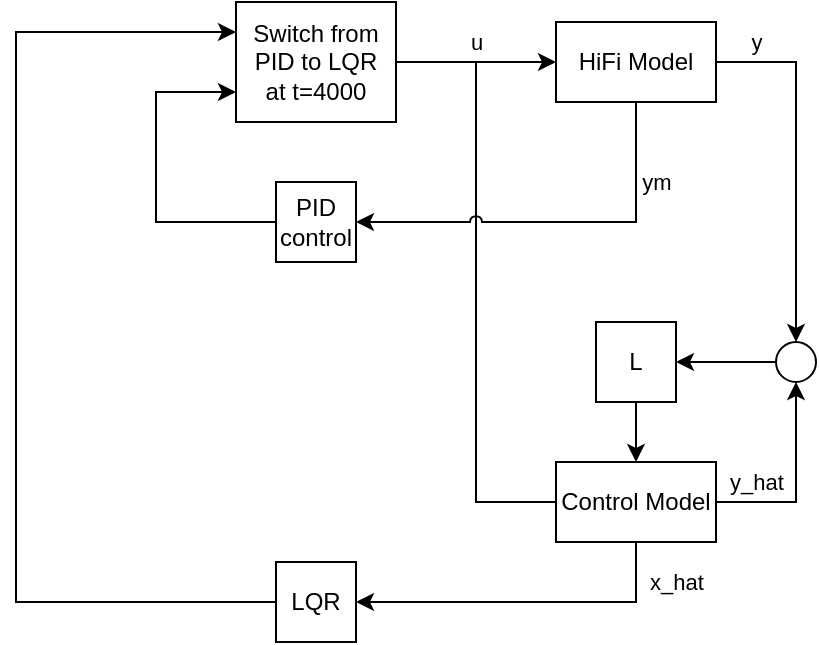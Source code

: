 <mxfile version="18.0.7" type="device"><diagram id="Pp4ILv1sN93XraFqNnVJ" name="Page-1"><mxGraphModel dx="906" dy="474" grid="1" gridSize="10" guides="1" tooltips="1" connect="1" arrows="1" fold="1" page="1" pageScale="1" pageWidth="1169" pageHeight="827" math="1" shadow="0"><root><mxCell id="0"/><mxCell id="1" parent="0"/><mxCell id="Gu3paL96VZpUtg-4qyBK-29" style="edgeStyle=orthogonalEdgeStyle;rounded=0;jumpStyle=arc;orthogonalLoop=1;jettySize=auto;html=1;entryX=0;entryY=0.5;entryDx=0;entryDy=0;startArrow=none;startFill=0;endArrow=none;endFill=0;" edge="1" parent="1" source="Gu3paL96VZpUtg-4qyBK-19" target="Gu3paL96VZpUtg-4qyBK-2"><mxGeometry relative="1" as="geometry"/></mxCell><mxCell id="Gu3paL96VZpUtg-4qyBK-19" value="Switch from PID to LQR&lt;br&gt;at t=4000" style="rounded=0;whiteSpace=wrap;html=1;" vertex="1" parent="1"><mxGeometry x="240" y="40" width="80" height="60" as="geometry"/></mxCell><mxCell id="Gu3paL96VZpUtg-4qyBK-10" style="edgeStyle=orthogonalEdgeStyle;rounded=0;orthogonalLoop=1;jettySize=auto;html=1;entryX=0.5;entryY=0;entryDx=0;entryDy=0;" edge="1" parent="1" source="Gu3paL96VZpUtg-4qyBK-1" target="Gu3paL96VZpUtg-4qyBK-9"><mxGeometry relative="1" as="geometry"/></mxCell><mxCell id="Gu3paL96VZpUtg-4qyBK-31" value="y" style="edgeLabel;html=1;align=center;verticalAlign=middle;resizable=0;points=[];" vertex="1" connectable="0" parent="Gu3paL96VZpUtg-4qyBK-10"><mxGeometry x="-0.632" y="1" relative="1" as="geometry"><mxPoint x="-13" y="-9" as="offset"/></mxGeometry></mxCell><mxCell id="Gu3paL96VZpUtg-4qyBK-17" style="edgeStyle=orthogonalEdgeStyle;rounded=0;orthogonalLoop=1;jettySize=auto;html=1;entryX=1;entryY=0.5;entryDx=0;entryDy=0;exitX=0.5;exitY=1;exitDx=0;exitDy=0;jumpStyle=arc;" edge="1" parent="1" source="Gu3paL96VZpUtg-4qyBK-1" target="Gu3paL96VZpUtg-4qyBK-16"><mxGeometry relative="1" as="geometry"/></mxCell><mxCell id="Gu3paL96VZpUtg-4qyBK-36" value="ym" style="edgeLabel;html=1;align=center;verticalAlign=middle;resizable=0;points=[];" vertex="1" connectable="0" parent="Gu3paL96VZpUtg-4qyBK-17"><mxGeometry x="-0.599" y="-2" relative="1" as="geometry"><mxPoint x="12" as="offset"/></mxGeometry></mxCell><mxCell id="Gu3paL96VZpUtg-4qyBK-1" value="HiFi Model" style="rounded=0;whiteSpace=wrap;html=1;" vertex="1" parent="1"><mxGeometry x="400" y="50" width="80" height="40" as="geometry"/></mxCell><mxCell id="Gu3paL96VZpUtg-4qyBK-6" style="edgeStyle=orthogonalEdgeStyle;rounded=0;orthogonalLoop=1;jettySize=auto;html=1;entryX=1;entryY=0.5;entryDx=0;entryDy=0;exitX=0.5;exitY=1;exitDx=0;exitDy=0;" edge="1" parent="1" source="Gu3paL96VZpUtg-4qyBK-2" target="Gu3paL96VZpUtg-4qyBK-4"><mxGeometry relative="1" as="geometry"/></mxCell><mxCell id="Gu3paL96VZpUtg-4qyBK-35" value="x_hat" style="edgeLabel;html=1;align=center;verticalAlign=middle;resizable=0;points=[];" vertex="1" connectable="0" parent="Gu3paL96VZpUtg-4qyBK-6"><mxGeometry x="-0.732" y="2" relative="1" as="geometry"><mxPoint x="18" y="-3" as="offset"/></mxGeometry></mxCell><mxCell id="Gu3paL96VZpUtg-4qyBK-11" style="edgeStyle=orthogonalEdgeStyle;rounded=0;orthogonalLoop=1;jettySize=auto;html=1;entryX=0.5;entryY=1;entryDx=0;entryDy=0;" edge="1" parent="1" source="Gu3paL96VZpUtg-4qyBK-2" target="Gu3paL96VZpUtg-4qyBK-9"><mxGeometry relative="1" as="geometry"/></mxCell><mxCell id="Gu3paL96VZpUtg-4qyBK-34" value="y_hat" style="edgeLabel;html=1;align=center;verticalAlign=middle;resizable=0;points=[];" vertex="1" connectable="0" parent="Gu3paL96VZpUtg-4qyBK-11"><mxGeometry x="-0.403" relative="1" as="geometry"><mxPoint x="-10" y="-10" as="offset"/></mxGeometry></mxCell><mxCell id="Gu3paL96VZpUtg-4qyBK-2" value="Control Model" style="rounded=0;whiteSpace=wrap;html=1;" vertex="1" parent="1"><mxGeometry x="400" y="270" width="80" height="40" as="geometry"/></mxCell><mxCell id="Gu3paL96VZpUtg-4qyBK-21" style="edgeStyle=orthogonalEdgeStyle;rounded=0;jumpStyle=arc;orthogonalLoop=1;jettySize=auto;html=1;exitX=0;exitY=0.5;exitDx=0;exitDy=0;entryX=0;entryY=0.25;entryDx=0;entryDy=0;" edge="1" parent="1" source="Gu3paL96VZpUtg-4qyBK-4" target="Gu3paL96VZpUtg-4qyBK-19"><mxGeometry relative="1" as="geometry"><Array as="points"><mxPoint x="130" y="340"/><mxPoint x="130" y="55"/></Array></mxGeometry></mxCell><mxCell id="Gu3paL96VZpUtg-4qyBK-4" value="LQR" style="rounded=0;whiteSpace=wrap;html=1;" vertex="1" parent="1"><mxGeometry x="260" y="320" width="40" height="40" as="geometry"/></mxCell><mxCell id="Gu3paL96VZpUtg-4qyBK-13" style="edgeStyle=orthogonalEdgeStyle;rounded=0;orthogonalLoop=1;jettySize=auto;html=1;entryX=0.5;entryY=0;entryDx=0;entryDy=0;" edge="1" parent="1" source="Gu3paL96VZpUtg-4qyBK-8" target="Gu3paL96VZpUtg-4qyBK-2"><mxGeometry relative="1" as="geometry"/></mxCell><mxCell id="Gu3paL96VZpUtg-4qyBK-8" value="L" style="rounded=0;whiteSpace=wrap;html=1;" vertex="1" parent="1"><mxGeometry x="420" y="200" width="40" height="40" as="geometry"/></mxCell><mxCell id="Gu3paL96VZpUtg-4qyBK-12" style="edgeStyle=orthogonalEdgeStyle;rounded=0;orthogonalLoop=1;jettySize=auto;html=1;entryX=1;entryY=0.5;entryDx=0;entryDy=0;" edge="1" parent="1" source="Gu3paL96VZpUtg-4qyBK-9" target="Gu3paL96VZpUtg-4qyBK-8"><mxGeometry relative="1" as="geometry"/></mxCell><mxCell id="Gu3paL96VZpUtg-4qyBK-9" value="" style="ellipse;whiteSpace=wrap;html=1;" vertex="1" parent="1"><mxGeometry x="510" y="210" width="20" height="20" as="geometry"/></mxCell><mxCell id="Gu3paL96VZpUtg-4qyBK-18" style="edgeStyle=orthogonalEdgeStyle;rounded=0;orthogonalLoop=1;jettySize=auto;html=1;entryX=0;entryY=0.75;entryDx=0;entryDy=0;exitX=0;exitY=0.5;exitDx=0;exitDy=0;" edge="1" parent="1" source="Gu3paL96VZpUtg-4qyBK-16" target="Gu3paL96VZpUtg-4qyBK-19"><mxGeometry relative="1" as="geometry"><mxPoint x="210" y="110" as="targetPoint"/><Array as="points"><mxPoint x="200" y="150"/><mxPoint x="200" y="85"/></Array></mxGeometry></mxCell><mxCell id="Gu3paL96VZpUtg-4qyBK-16" value="PID control" style="rounded=0;whiteSpace=wrap;html=1;" vertex="1" parent="1"><mxGeometry x="260" y="130" width="40" height="40" as="geometry"/></mxCell><mxCell id="Gu3paL96VZpUtg-4qyBK-25" style="edgeStyle=orthogonalEdgeStyle;rounded=0;orthogonalLoop=1;jettySize=auto;html=1;entryX=0;entryY=0.5;entryDx=0;entryDy=0;exitX=1;exitY=0.5;exitDx=0;exitDy=0;jumpStyle=arc;" edge="1" parent="1" source="Gu3paL96VZpUtg-4qyBK-19" target="Gu3paL96VZpUtg-4qyBK-1"><mxGeometry relative="1" as="geometry"><mxPoint x="450" y="90" as="sourcePoint"/><mxPoint x="310" y="190" as="targetPoint"/></mxGeometry></mxCell><mxCell id="Gu3paL96VZpUtg-4qyBK-30" value="u" style="edgeLabel;html=1;align=center;verticalAlign=middle;resizable=0;points=[];" vertex="1" connectable="0" parent="Gu3paL96VZpUtg-4qyBK-25"><mxGeometry x="-0.285" relative="1" as="geometry"><mxPoint x="11" y="-10" as="offset"/></mxGeometry></mxCell></root></mxGraphModel></diagram></mxfile>